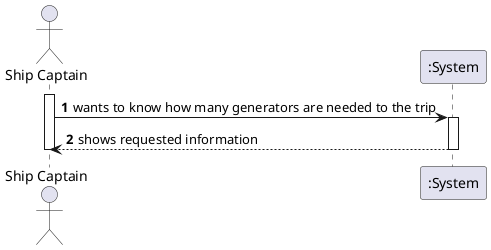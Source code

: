 @startuml
'https://plantuml.com/sequence-diagram

autonumber


actor "Ship Captain" as TM
participant ":System" as S
activate TM

TM -> S:  wants to know how many generators are needed to the trip

activate S

S --> TM: shows requested information
deactivate S
deactivate TM
@enduml